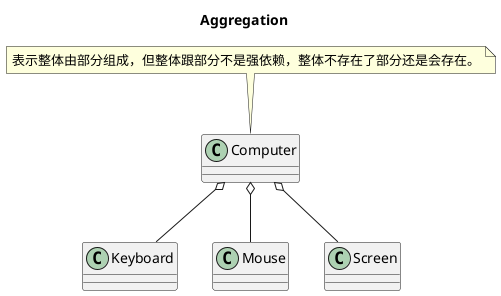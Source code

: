 @startuml

title Aggregation

class Computer
class Keyboard
class Mouse
class Screen

note top of Computer : 表示整体由部分组成，但整体跟部分不是强依赖，整体不存在了部分还是会存在。

Computer o-- Keyboard
Computer o-- Mouse
Computer o-- Screen

@enduml